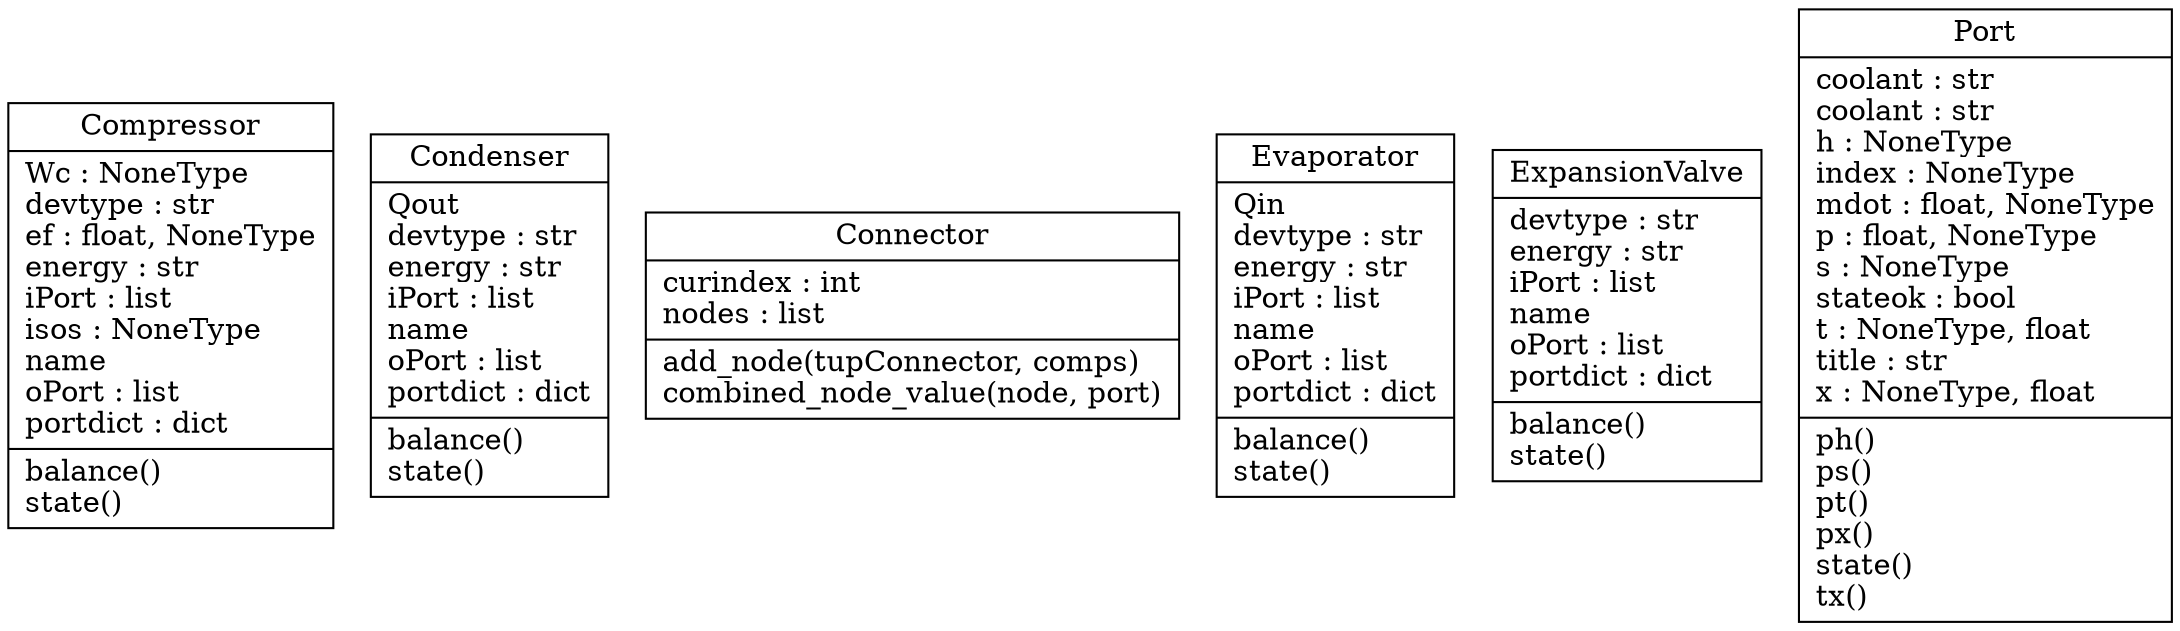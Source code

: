 digraph "classes" {
rankdir=BT
charset="utf-8"
"components.compressor.Compressor" [color="black", fontcolor="black", label="{Compressor|Wc : NoneType\ldevtype : str\lef : float, NoneType\lenergy : str\liPort : list\lisos : NoneType\lname\loPort : list\lportdict : dict\l|balance()\lstate()\l}", shape="record", style="solid"];
"components.condenser.Condenser" [color="black", fontcolor="black", label="{Condenser|Qout\ldevtype : str\lenergy : str\liPort : list\lname\loPort : list\lportdict : dict\l|balance()\lstate()\l}", shape="record", style="solid"];
"components.connector.Connector" [color="black", fontcolor="black", label="{Connector|curindex : int\lnodes : list\l|add_node(tupConnector, comps)\lcombined_node_value(node, port)\l}", shape="record", style="solid"];
"components.evaporator.Evaporator" [color="black", fontcolor="black", label="{Evaporator|Qin\ldevtype : str\lenergy : str\liPort : list\lname\loPort : list\lportdict : dict\l|balance()\lstate()\l}", shape="record", style="solid"];
"components.expansionvalve.ExpansionValve" [color="black", fontcolor="black", label="{ExpansionValve|devtype : str\lenergy : str\liPort : list\lname\loPort : list\lportdict : dict\l|balance()\lstate()\l}", shape="record", style="solid"];
"components.port.Port" [color="black", fontcolor="black", label="{Port|coolant : str\lcoolant : str\lh : NoneType\lindex : NoneType\lmdot : float, NoneType\lp : float, NoneType\ls : NoneType\lstateok : bool\lt : NoneType, float\ltitle : str\lx : NoneType, float\l|ph()\lps()\lpt()\lpx()\lstate()\ltx()\l}", shape="record", style="solid"];
}
